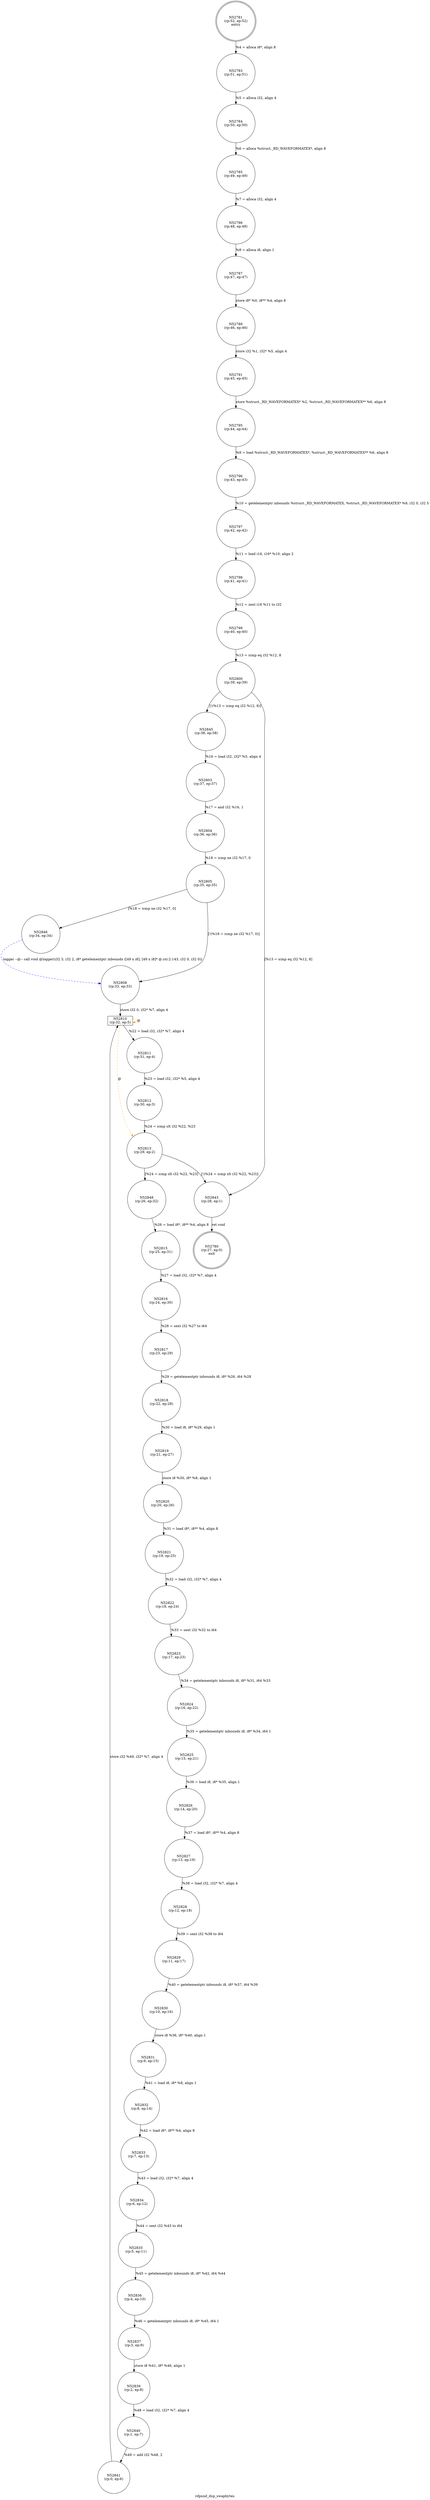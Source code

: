 digraph rdpsnd_dsp_swapbytes {
label="rdpsnd_dsp_swapbytes"
52780 [label="N52780\n(rp:27, ep:0)\nexit", shape="doublecircle"]
52781 [label="N52781\n(rp:52, ep:52)\nentry", shape="doublecircle"]
52781 -> 52783 [label="%4 = alloca i8*, align 8"]
52783 [label="N52783\n(rp:51, ep:51)", shape="circle"]
52783 -> 52784 [label="%5 = alloca i32, align 4"]
52784 [label="N52784\n(rp:50, ep:50)", shape="circle"]
52784 -> 52785 [label="%6 = alloca %struct._RD_WAVEFORMATEX*, align 8"]
52785 [label="N52785\n(rp:49, ep:49)", shape="circle"]
52785 -> 52786 [label="%7 = alloca i32, align 4"]
52786 [label="N52786\n(rp:48, ep:48)", shape="circle"]
52786 -> 52787 [label="%8 = alloca i8, align 1"]
52787 [label="N52787\n(rp:47, ep:47)", shape="circle"]
52787 -> 52789 [label="store i8* %0, i8** %4, align 8"]
52789 [label="N52789\n(rp:46, ep:46)", shape="circle"]
52789 -> 52791 [label="store i32 %1, i32* %5, align 4"]
52791 [label="N52791\n(rp:45, ep:45)", shape="circle"]
52791 -> 52795 [label="store %struct._RD_WAVEFORMATEX* %2, %struct._RD_WAVEFORMATEX** %6, align 8"]
52795 [label="N52795\n(rp:44, ep:44)", shape="circle"]
52795 -> 52796 [label="%9 = load %struct._RD_WAVEFORMATEX*, %struct._RD_WAVEFORMATEX** %6, align 8"]
52796 [label="N52796\n(rp:43, ep:43)", shape="circle"]
52796 -> 52797 [label="%10 = getelementptr inbounds %struct._RD_WAVEFORMATEX, %struct._RD_WAVEFORMATEX* %9, i32 0, i32 5"]
52797 [label="N52797\n(rp:42, ep:42)", shape="circle"]
52797 -> 52798 [label="%11 = load i16, i16* %10, align 2"]
52798 [label="N52798\n(rp:41, ep:41)", shape="circle"]
52798 -> 52799 [label="%12 = zext i16 %11 to i32"]
52799 [label="N52799\n(rp:40, ep:40)", shape="circle"]
52799 -> 52800 [label="%13 = icmp eq i32 %12, 8"]
52800 [label="N52800\n(rp:39, ep:39)", shape="circle"]
52800 -> 52845 [label="[!(%13 = icmp eq i32 %12, 8)]"]
52800 -> 52843 [label="[%13 = icmp eq i32 %12, 8]"]
52803 [label="N52803\n(rp:37, ep:37)", shape="circle"]
52803 -> 52804 [label="%17 = and i32 %16, 1"]
52804 [label="N52804\n(rp:36, ep:36)", shape="circle"]
52804 -> 52805 [label="%18 = icmp ne i32 %17, 0"]
52805 [label="N52805\n(rp:35, ep:35)", shape="circle"]
52805 -> 52846 [label="[%18 = icmp ne i32 %17, 0]"]
52805 -> 52808 [label="[!(%18 = icmp ne i32 %17, 0)]"]
52808 [label="N52808\n(rp:33, ep:33)", shape="circle"]
52808 -> 52810 [label="store i32 0, i32* %7, align 4"]
52810 [label="N52810\n(rp:32, ep:5)", shape="box"]
52810 -> 52811 [label="%22 = load i32, i32* %7, align 4"]
52810 -> 52810 [label="@", style="dashed", color="orange"]
52810 -> 52813 [label="@", style="dashed", color="orange"]
52811 [label="N52811\n(rp:31, ep:4)", shape="circle"]
52811 -> 52812 [label="%23 = load i32, i32* %5, align 4"]
52812 [label="N52812\n(rp:30, ep:3)", shape="circle"]
52812 -> 52813 [label="%24 = icmp slt i32 %22, %23"]
52813 [label="N52813\n(rp:29, ep:2)", shape="circle"]
52813 -> 52848 [label="[%24 = icmp slt i32 %22, %23]"]
52813 -> 52843 [label="[!(%24 = icmp slt i32 %22, %23)]"]
52815 [label="N52815\n(rp:25, ep:31)", shape="circle"]
52815 -> 52816 [label="%27 = load i32, i32* %7, align 4"]
52816 [label="N52816\n(rp:24, ep:30)", shape="circle"]
52816 -> 52817 [label="%28 = sext i32 %27 to i64"]
52817 [label="N52817\n(rp:23, ep:29)", shape="circle"]
52817 -> 52818 [label="%29 = getelementptr inbounds i8, i8* %26, i64 %28"]
52818 [label="N52818\n(rp:22, ep:28)", shape="circle"]
52818 -> 52819 [label="%30 = load i8, i8* %29, align 1"]
52819 [label="N52819\n(rp:21, ep:27)", shape="circle"]
52819 -> 52820 [label="store i8 %30, i8* %8, align 1"]
52820 [label="N52820\n(rp:20, ep:26)", shape="circle"]
52820 -> 52821 [label="%31 = load i8*, i8** %4, align 8"]
52821 [label="N52821\n(rp:19, ep:25)", shape="circle"]
52821 -> 52822 [label="%32 = load i32, i32* %7, align 4"]
52822 [label="N52822\n(rp:18, ep:24)", shape="circle"]
52822 -> 52823 [label="%33 = sext i32 %32 to i64"]
52823 [label="N52823\n(rp:17, ep:23)", shape="circle"]
52823 -> 52824 [label="%34 = getelementptr inbounds i8, i8* %31, i64 %33"]
52824 [label="N52824\n(rp:16, ep:22)", shape="circle"]
52824 -> 52825 [label="%35 = getelementptr inbounds i8, i8* %34, i64 1"]
52825 [label="N52825\n(rp:15, ep:21)", shape="circle"]
52825 -> 52826 [label="%36 = load i8, i8* %35, align 1"]
52826 [label="N52826\n(rp:14, ep:20)", shape="circle"]
52826 -> 52827 [label="%37 = load i8*, i8** %4, align 8"]
52827 [label="N52827\n(rp:13, ep:19)", shape="circle"]
52827 -> 52828 [label="%38 = load i32, i32* %7, align 4"]
52828 [label="N52828\n(rp:12, ep:18)", shape="circle"]
52828 -> 52829 [label="%39 = sext i32 %38 to i64"]
52829 [label="N52829\n(rp:11, ep:17)", shape="circle"]
52829 -> 52830 [label="%40 = getelementptr inbounds i8, i8* %37, i64 %39"]
52830 [label="N52830\n(rp:10, ep:16)", shape="circle"]
52830 -> 52831 [label="store i8 %36, i8* %40, align 1"]
52831 [label="N52831\n(rp:9, ep:15)", shape="circle"]
52831 -> 52832 [label="%41 = load i8, i8* %8, align 1"]
52832 [label="N52832\n(rp:8, ep:14)", shape="circle"]
52832 -> 52833 [label="%42 = load i8*, i8** %4, align 8"]
52833 [label="N52833\n(rp:7, ep:13)", shape="circle"]
52833 -> 52834 [label="%43 = load i32, i32* %7, align 4"]
52834 [label="N52834\n(rp:6, ep:12)", shape="circle"]
52834 -> 52835 [label="%44 = sext i32 %43 to i64"]
52835 [label="N52835\n(rp:5, ep:11)", shape="circle"]
52835 -> 52836 [label="%45 = getelementptr inbounds i8, i8* %42, i64 %44"]
52836 [label="N52836\n(rp:4, ep:10)", shape="circle"]
52836 -> 52837 [label="%46 = getelementptr inbounds i8, i8* %45, i64 1"]
52837 [label="N52837\n(rp:3, ep:9)", shape="circle"]
52837 -> 52839 [label="store i8 %41, i8* %46, align 1"]
52839 [label="N52839\n(rp:2, ep:8)", shape="circle"]
52839 -> 52840 [label="%48 = load i32, i32* %7, align 4"]
52840 [label="N52840\n(rp:1, ep:7)", shape="circle"]
52840 -> 52841 [label="%49 = add i32 %48, 2"]
52841 [label="N52841\n(rp:0, ep:6)", shape="circle"]
52841 -> 52810 [label="store i32 %49, i32* %7, align 4"]
52843 [label="N52843\n(rp:28, ep:1)", shape="circle"]
52843 -> 52780 [label="ret void"]
52845 [label="N52845\n(rp:38, ep:38)", shape="circle"]
52845 -> 52803 [label="%16 = load i32, i32* %5, align 4"]
52846 [label="N52846\n(rp:34, ep:34)", shape="circle"]
52846 -> 52808 [label="logger --@-- call void @logger(i32 3, i32 2, i8* getelementptr inbounds ([49 x i8], [49 x i8]* @.str.2.143, i32 0, i32 0))", style="dashed", color="blue"]
52848 [label="N52848\n(rp:26, ep:32)", shape="circle"]
52848 -> 52815 [label="%26 = load i8*, i8** %4, align 8"]
}
